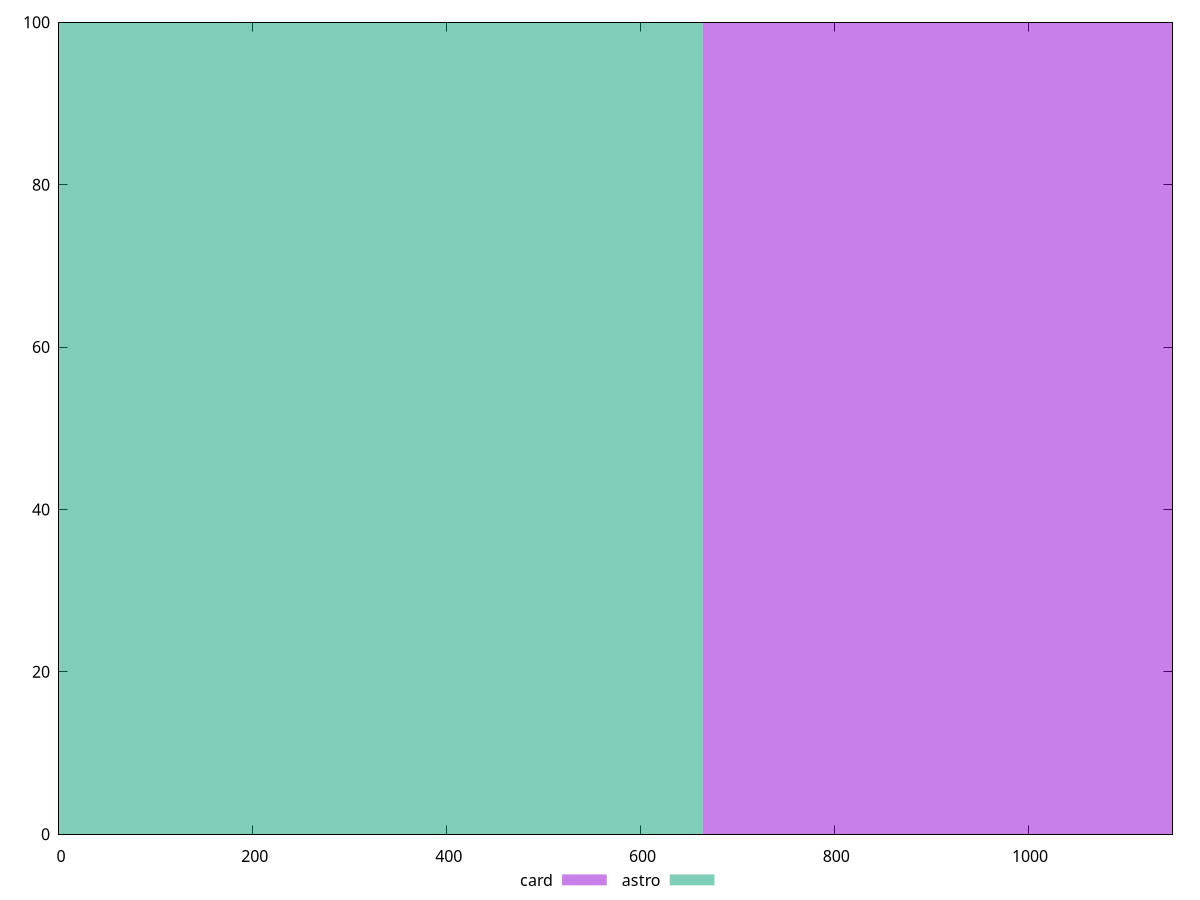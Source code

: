 reset

$card <<EOF
1328.6189266194451 100
EOF

$astro <<EOF
0 100
EOF

set key outside below
set boxwidth 1328.6189266194451
set xrange [0:1149]
set yrange [0:100]
set trange [0:100]
set style fill transparent solid 0.5 noborder
set terminal svg size 640, 500 enhanced background rgb 'white'
set output "reports/report_00031_2021-02-24T23-18-18.084Z/uses-rel-preload/comparison/histogram/2_vs_3.svg"

plot $card title "card" with boxes, \
     $astro title "astro" with boxes

reset
